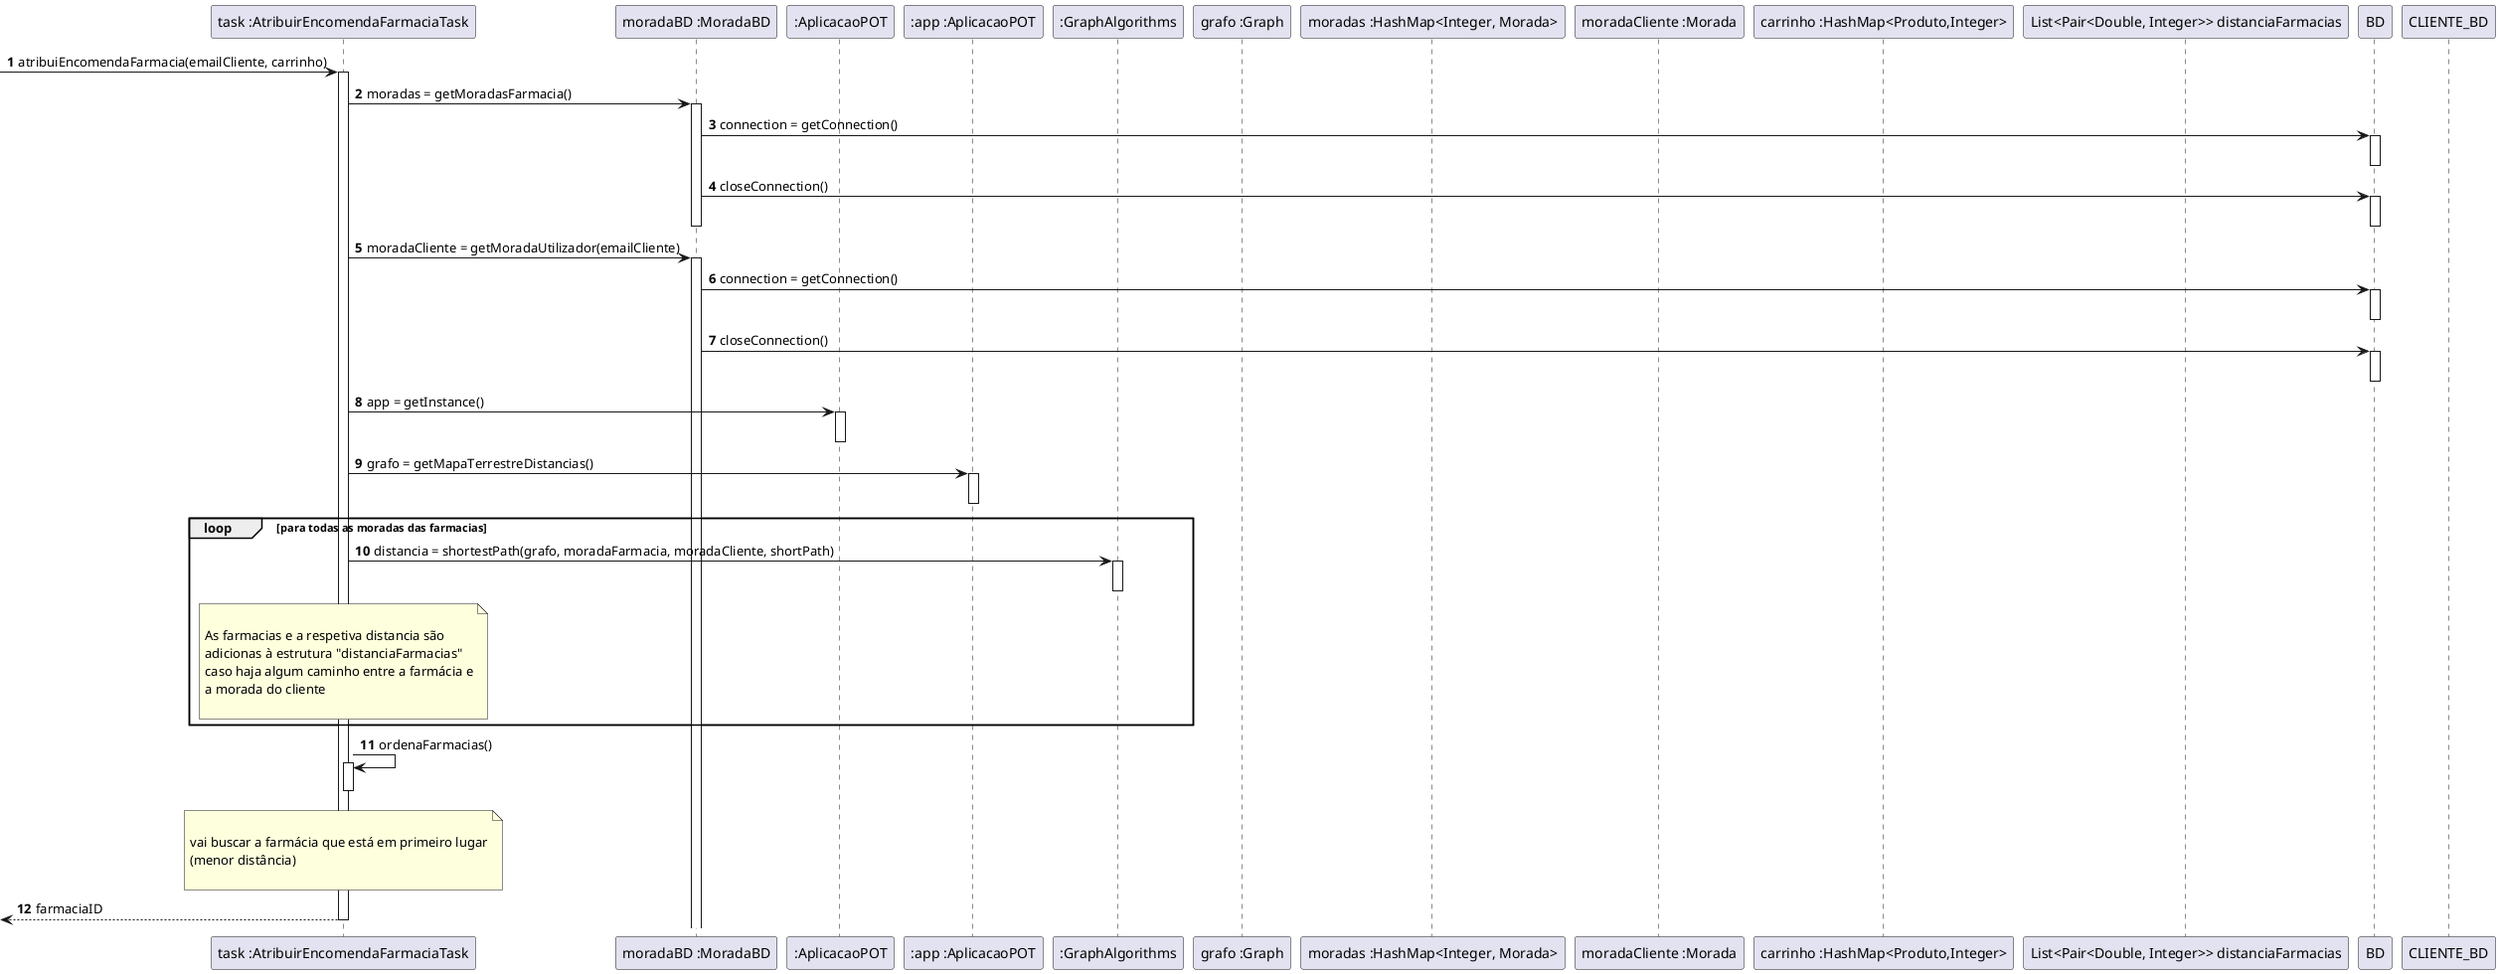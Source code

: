 @startuml
autonumber

participant "task :AtribuirEncomendaFarmaciaTask" AS TASK
participant "moradaBD :MoradaBD" AS MORADA_BD
participant ":AplicacaoPOT" AS APP_POT
participant ":app :AplicacaoPOT" AS APP
participant ":GraphAlgorithms" AS GRAPH_ALG

participant "grafo :Graph"
participant "moradas :HashMap<Integer, Morada>"
participant "moradaCliente :Morada"
participant "carrinho :HashMap<Produto,Integer>"
participant "List<Pair<Double, Integer>> distanciaFarmacias"

-> TASK : atribuiEncomendaFarmacia(emailCliente, carrinho)
activate TASK

    TASK -> MORADA_BD : moradas = getMoradasFarmacia()
    activate MORADA_BD

        MORADA_BD -> BD : connection = getConnection()
        activate BD
        deactivate BD

        MORADA_BD -> BD : closeConnection()
        activate BD
        deactivate BD

    deactivate MORADA_BD

    TASK -> MORADA_BD : moradaCliente = getMoradaUtilizador(emailCliente)
    activate MORADA_BD

        MORADA_BD -> BD : connection = getConnection()
        activate BD
        deactivate BD

        MORADA_BD -> BD : closeConnection()
        activate BD
        deactivate BD

    deactivate CLIENTE_BD

    TASK -> APP_POT : app = getInstance()
    activate APP_POT
    deactivate APP_POT

    TASK -> APP : grafo = getMapaTerrestreDistancias()
    activate APP
    deactivate APP

    loop para todas as moradas das farmacias

        TASK -> GRAPH_ALG : distancia = shortestPath(grafo, moradaFarmacia, moradaCliente, shortPath)
        activate GRAPH_ALG
        deactivate GRAPH_ALG

        note over TASK

            As farmacias e a respetiva distancia são
            adicionas à estrutura "distanciaFarmacias"
            caso haja algum caminho entre a farmácia e
            a morada do cliente

        end note

    end loop

    TASK -> TASK : ordenaFarmacias()
    activate TASK
    deactivate TASK

    note over TASK

        vai buscar a farmácia que está em primeiro lugar
        (menor distância)

    end note

<-- TASK: farmaciaID
deactivate TASK
@enduml